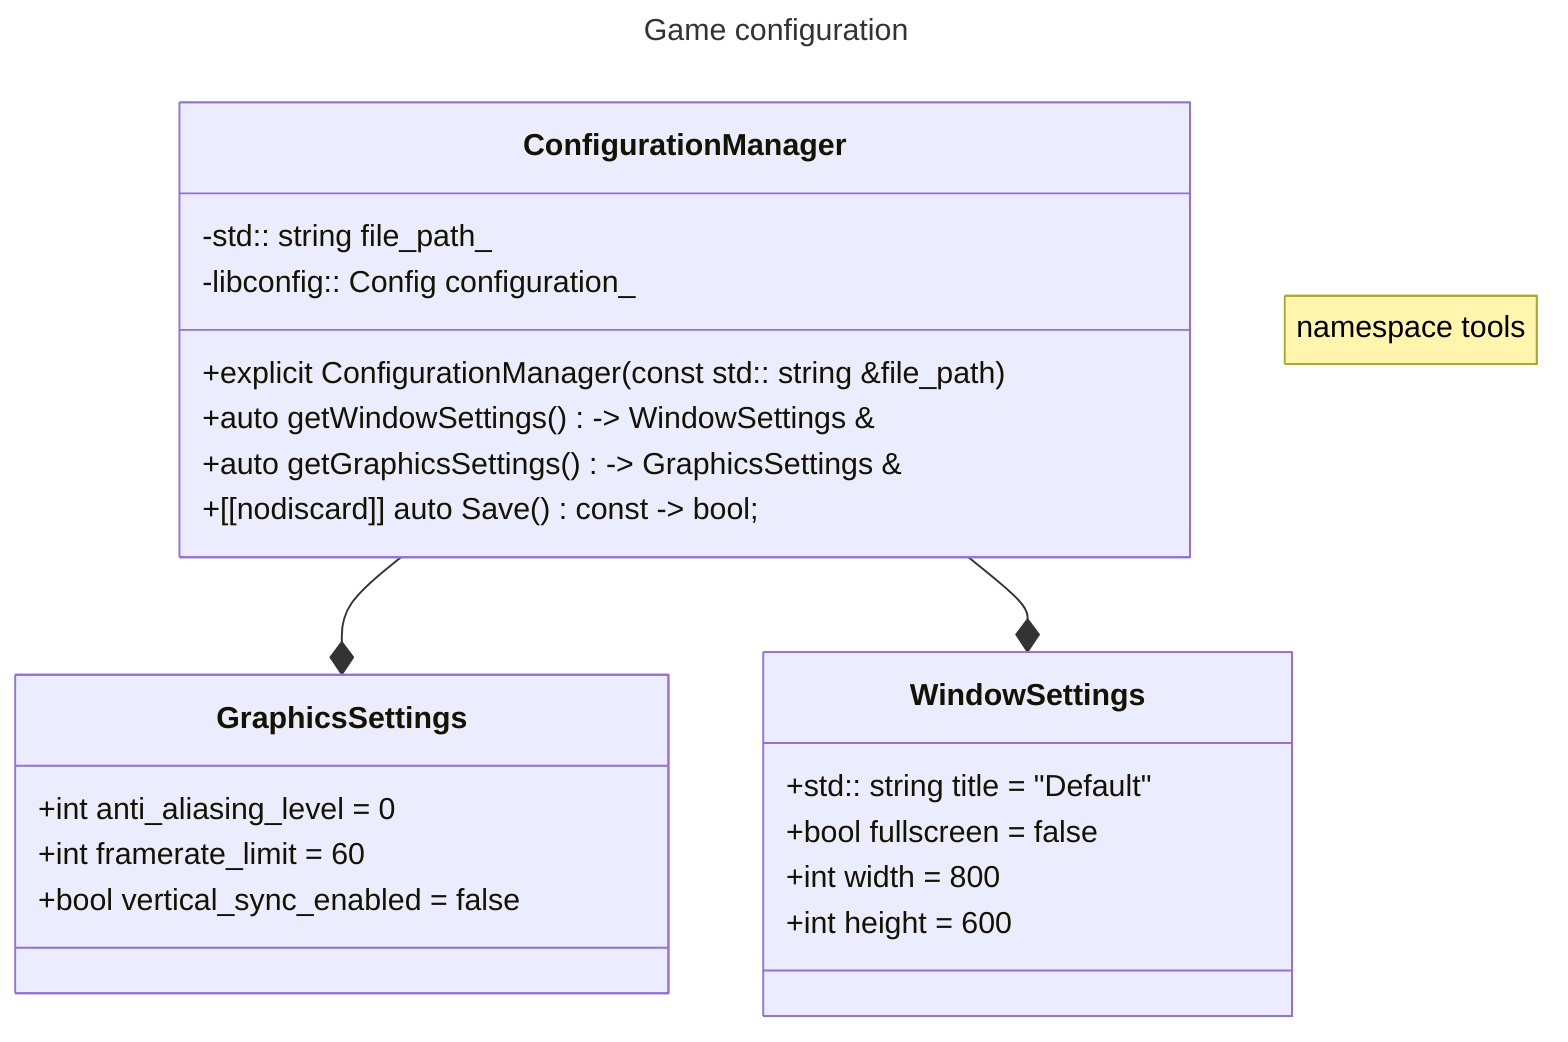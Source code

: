 ---
title: Game configuration
---
classDiagram
    note "namespace tools"
    class ConfigurationManager {
        -std:: string file_path_
        -libconfig:: Config configuration_
        +explicit ConfigurationManager(const std:: string &file_path)
        +auto getWindowSettings() -> WindowSettings &
        +auto getGraphicsSettings() -> GraphicsSettings &
        +[[nodiscard]] auto Save() const -> bool;
    }
    class GraphicsSettings {
        +int anti_aliasing_level = 0
        +int framerate_limit = 60
        +bool vertical_sync_enabled = false
    }
    class WindowSettings {
        +std:: string title = "Default"
        +bool fullscreen = false
        +int width = 800
        +int height = 600
    }
    ConfigurationManager --* GraphicsSettings
    ConfigurationManager --* WindowSettings